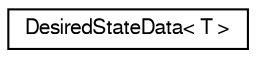 digraph "Graphical Class Hierarchy"
{
  edge [fontname="FreeSans",fontsize="10",labelfontname="FreeSans",labelfontsize="10"];
  node [fontname="FreeSans",fontsize="10",shape=record];
  rankdir="LR";
  Node1 [label="DesiredStateData\< T \>",height=0.2,width=0.4,color="black", fillcolor="white", style="filled",URL="$d5/dc1/struct_desired_state_data.html"];
}
